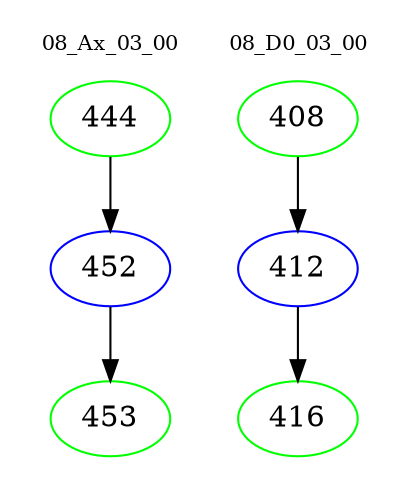 digraph{
subgraph cluster_0 {
color = white
label = "08_Ax_03_00";
fontsize=10;
T0_444 [label="444", color="green"]
T0_444 -> T0_452 [color="black"]
T0_452 [label="452", color="blue"]
T0_452 -> T0_453 [color="black"]
T0_453 [label="453", color="green"]
}
subgraph cluster_1 {
color = white
label = "08_D0_03_00";
fontsize=10;
T1_408 [label="408", color="green"]
T1_408 -> T1_412 [color="black"]
T1_412 [label="412", color="blue"]
T1_412 -> T1_416 [color="black"]
T1_416 [label="416", color="green"]
}
}

